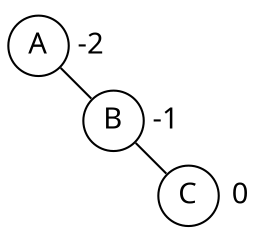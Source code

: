 graph G {
    layout=neato;
    node[shape=circle, fixedsize=true, width=0.40, fontname="sans"];

    A       [pos="-0.50, 0.50!"];
    A_label [pos="-0.15, 0.50!", shape=plaintext, label="-2"];

    B       [pos=" 0.00, 0.00!"];
    B_label [pos=" 0.35, 0.00!", shape=plaintext, label="-1"];

    C       [pos=" 0.50,-0.50!"];
    C_label [pos=" 0.85,-0.50!", shape=plaintext, label="0"];

    A -- B -- C;
}
